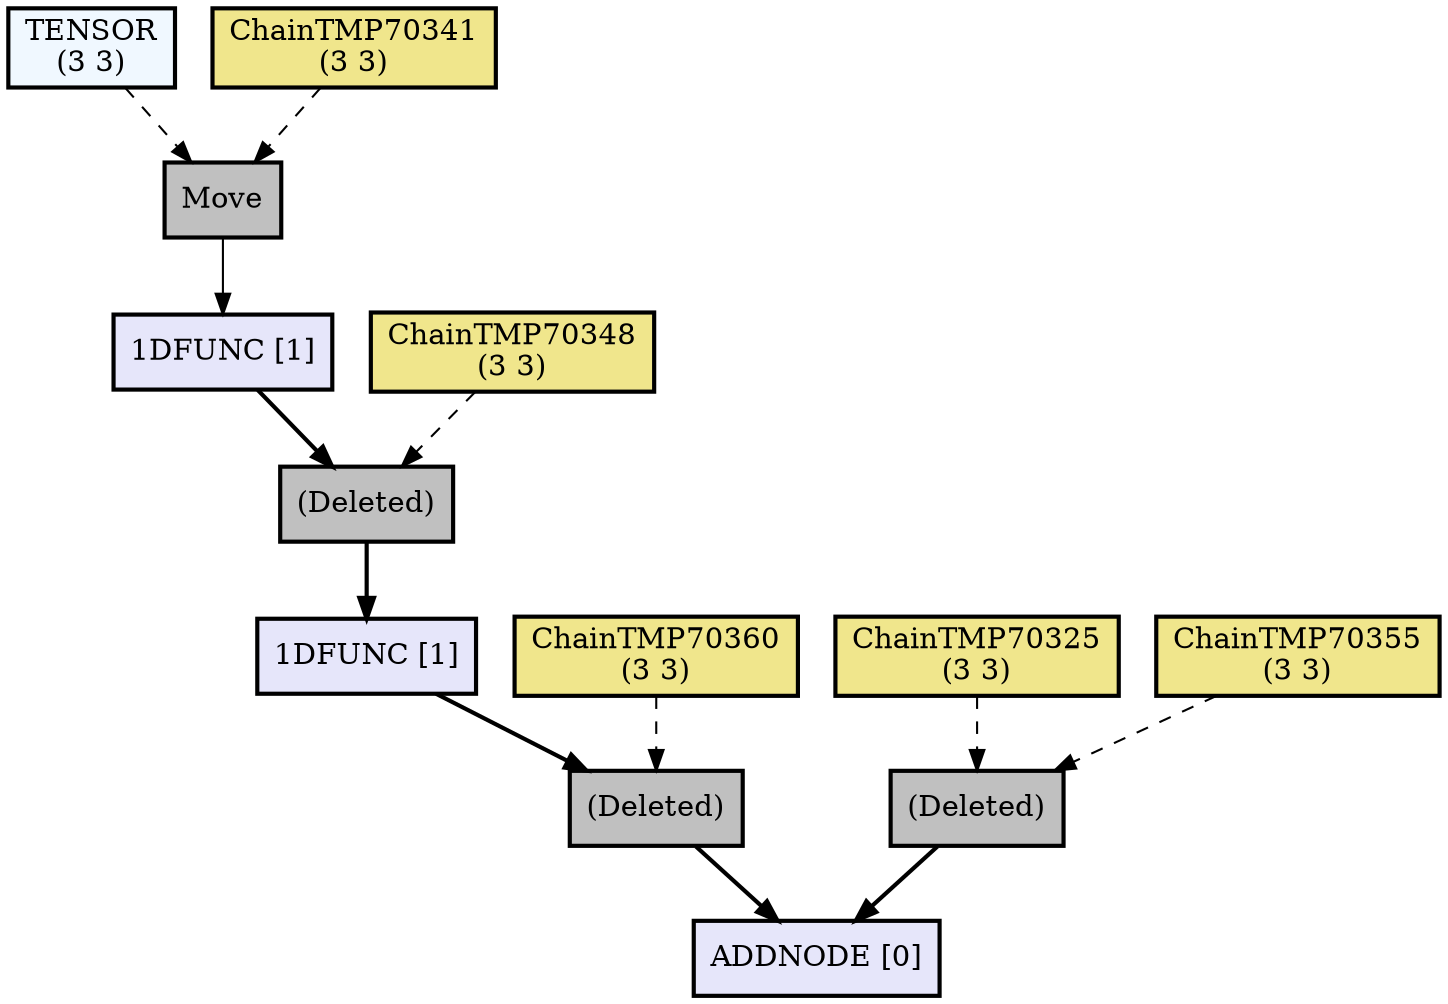 digraph computation_node {
  node[shape="box" style="filled" color="black" penwidth="2"];
  TENSOR [label = "TENSOR
(3 3)" fillcolor="#f0f8ff" style="filled, solid"];
  ChainTMP70341 [label = "ChainTMP70341
(3 3)" fillcolor="#f0e68c" style="filled, solid"];
  NODE70405 [label = "Move" fillcolor="gray" style="filled, solid"];
  NODE70404 [label = "1DFUNC [1]" fillcolor="#e6e6fa" style="filled, solid"];
  ChainTMP70348 [label = "ChainTMP70348
(3 3)" fillcolor="#f0e68c" style="filled, solid"];
  NODE70402 [label = "(Deleted)" fillcolor="gray" style="filled, solid"];
  NODE70401 [label = "1DFUNC [1]" fillcolor="#e6e6fa" style="filled, solid"];
  ChainTMP70360 [label = "ChainTMP70360
(3 3)" fillcolor="#f0e68c" style="filled, solid"];
  NODE70399 [label = "(Deleted)" fillcolor="gray" style="filled, solid"];
  ChainTMP70325 [label = "ChainTMP70325
(3 3)" fillcolor="#f0e68c" style="filled, solid"];
  ChainTMP70355 [label = "ChainTMP70355
(3 3)" fillcolor="#f0e68c" style="filled, solid"];
  NODE70396 [label = "(Deleted)" fillcolor="gray" style="filled, solid"];
  NODE70395 [label = "ADDNODE [0]" fillcolor="#e6e6fa" style="filled, solid"];
  NODE70396 -> NODE70395[penwidth="2"];
  ChainTMP70355 -> NODE70396[style="dashed"];
  ChainTMP70325 -> NODE70396[style="dashed"];
  NODE70399 -> NODE70395[penwidth="2"];
  ChainTMP70360 -> NODE70399[style="dashed"];
  NODE70401 -> NODE70399[penwidth="2"];
  NODE70402 -> NODE70401[penwidth="2"];
  ChainTMP70348 -> NODE70402[style="dashed"];
  NODE70404 -> NODE70402[penwidth="2"];
  NODE70405 -> NODE70404[weight=10];
  ChainTMP70341 -> NODE70405[style="dashed"];
  TENSOR -> NODE70405[style="dashed"];
}
